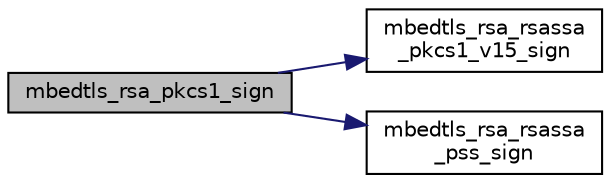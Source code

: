 digraph "mbedtls_rsa_pkcs1_sign"
{
 // LATEX_PDF_SIZE
  edge [fontname="Helvetica",fontsize="10",labelfontname="Helvetica",labelfontsize="10"];
  node [fontname="Helvetica",fontsize="10",shape=record];
  rankdir="LR";
  Node1 [label="mbedtls_rsa_pkcs1_sign",height=0.2,width=0.4,color="black", fillcolor="grey75", style="filled", fontcolor="black",tooltip="This function performs a private RSA operation to sign a message digest using PKCS#1."];
  Node1 -> Node2 [color="midnightblue",fontsize="10",style="solid",fontname="Helvetica"];
  Node2 [label="mbedtls_rsa_rsassa\l_pkcs1_v15_sign",height=0.2,width=0.4,color="black", fillcolor="white", style="filled",URL="$d1/d81/rsa_8c.html#aed5ff7848640b50f4a829a43f7135de4",tooltip="This function performs a PKCS#1 v1.5 signature operation (RSASSA-PKCS1-v1_5-SIGN)."];
  Node1 -> Node3 [color="midnightblue",fontsize="10",style="solid",fontname="Helvetica"];
  Node3 [label="mbedtls_rsa_rsassa\l_pss_sign",height=0.2,width=0.4,color="black", fillcolor="white", style="filled",URL="$d1/d81/rsa_8c.html#aec5d149705050cd3839fe68e095e32b2",tooltip="This function performs a PKCS#1 v2.1 PSS signature operation (RSASSA-PSS-SIGN)."];
}
